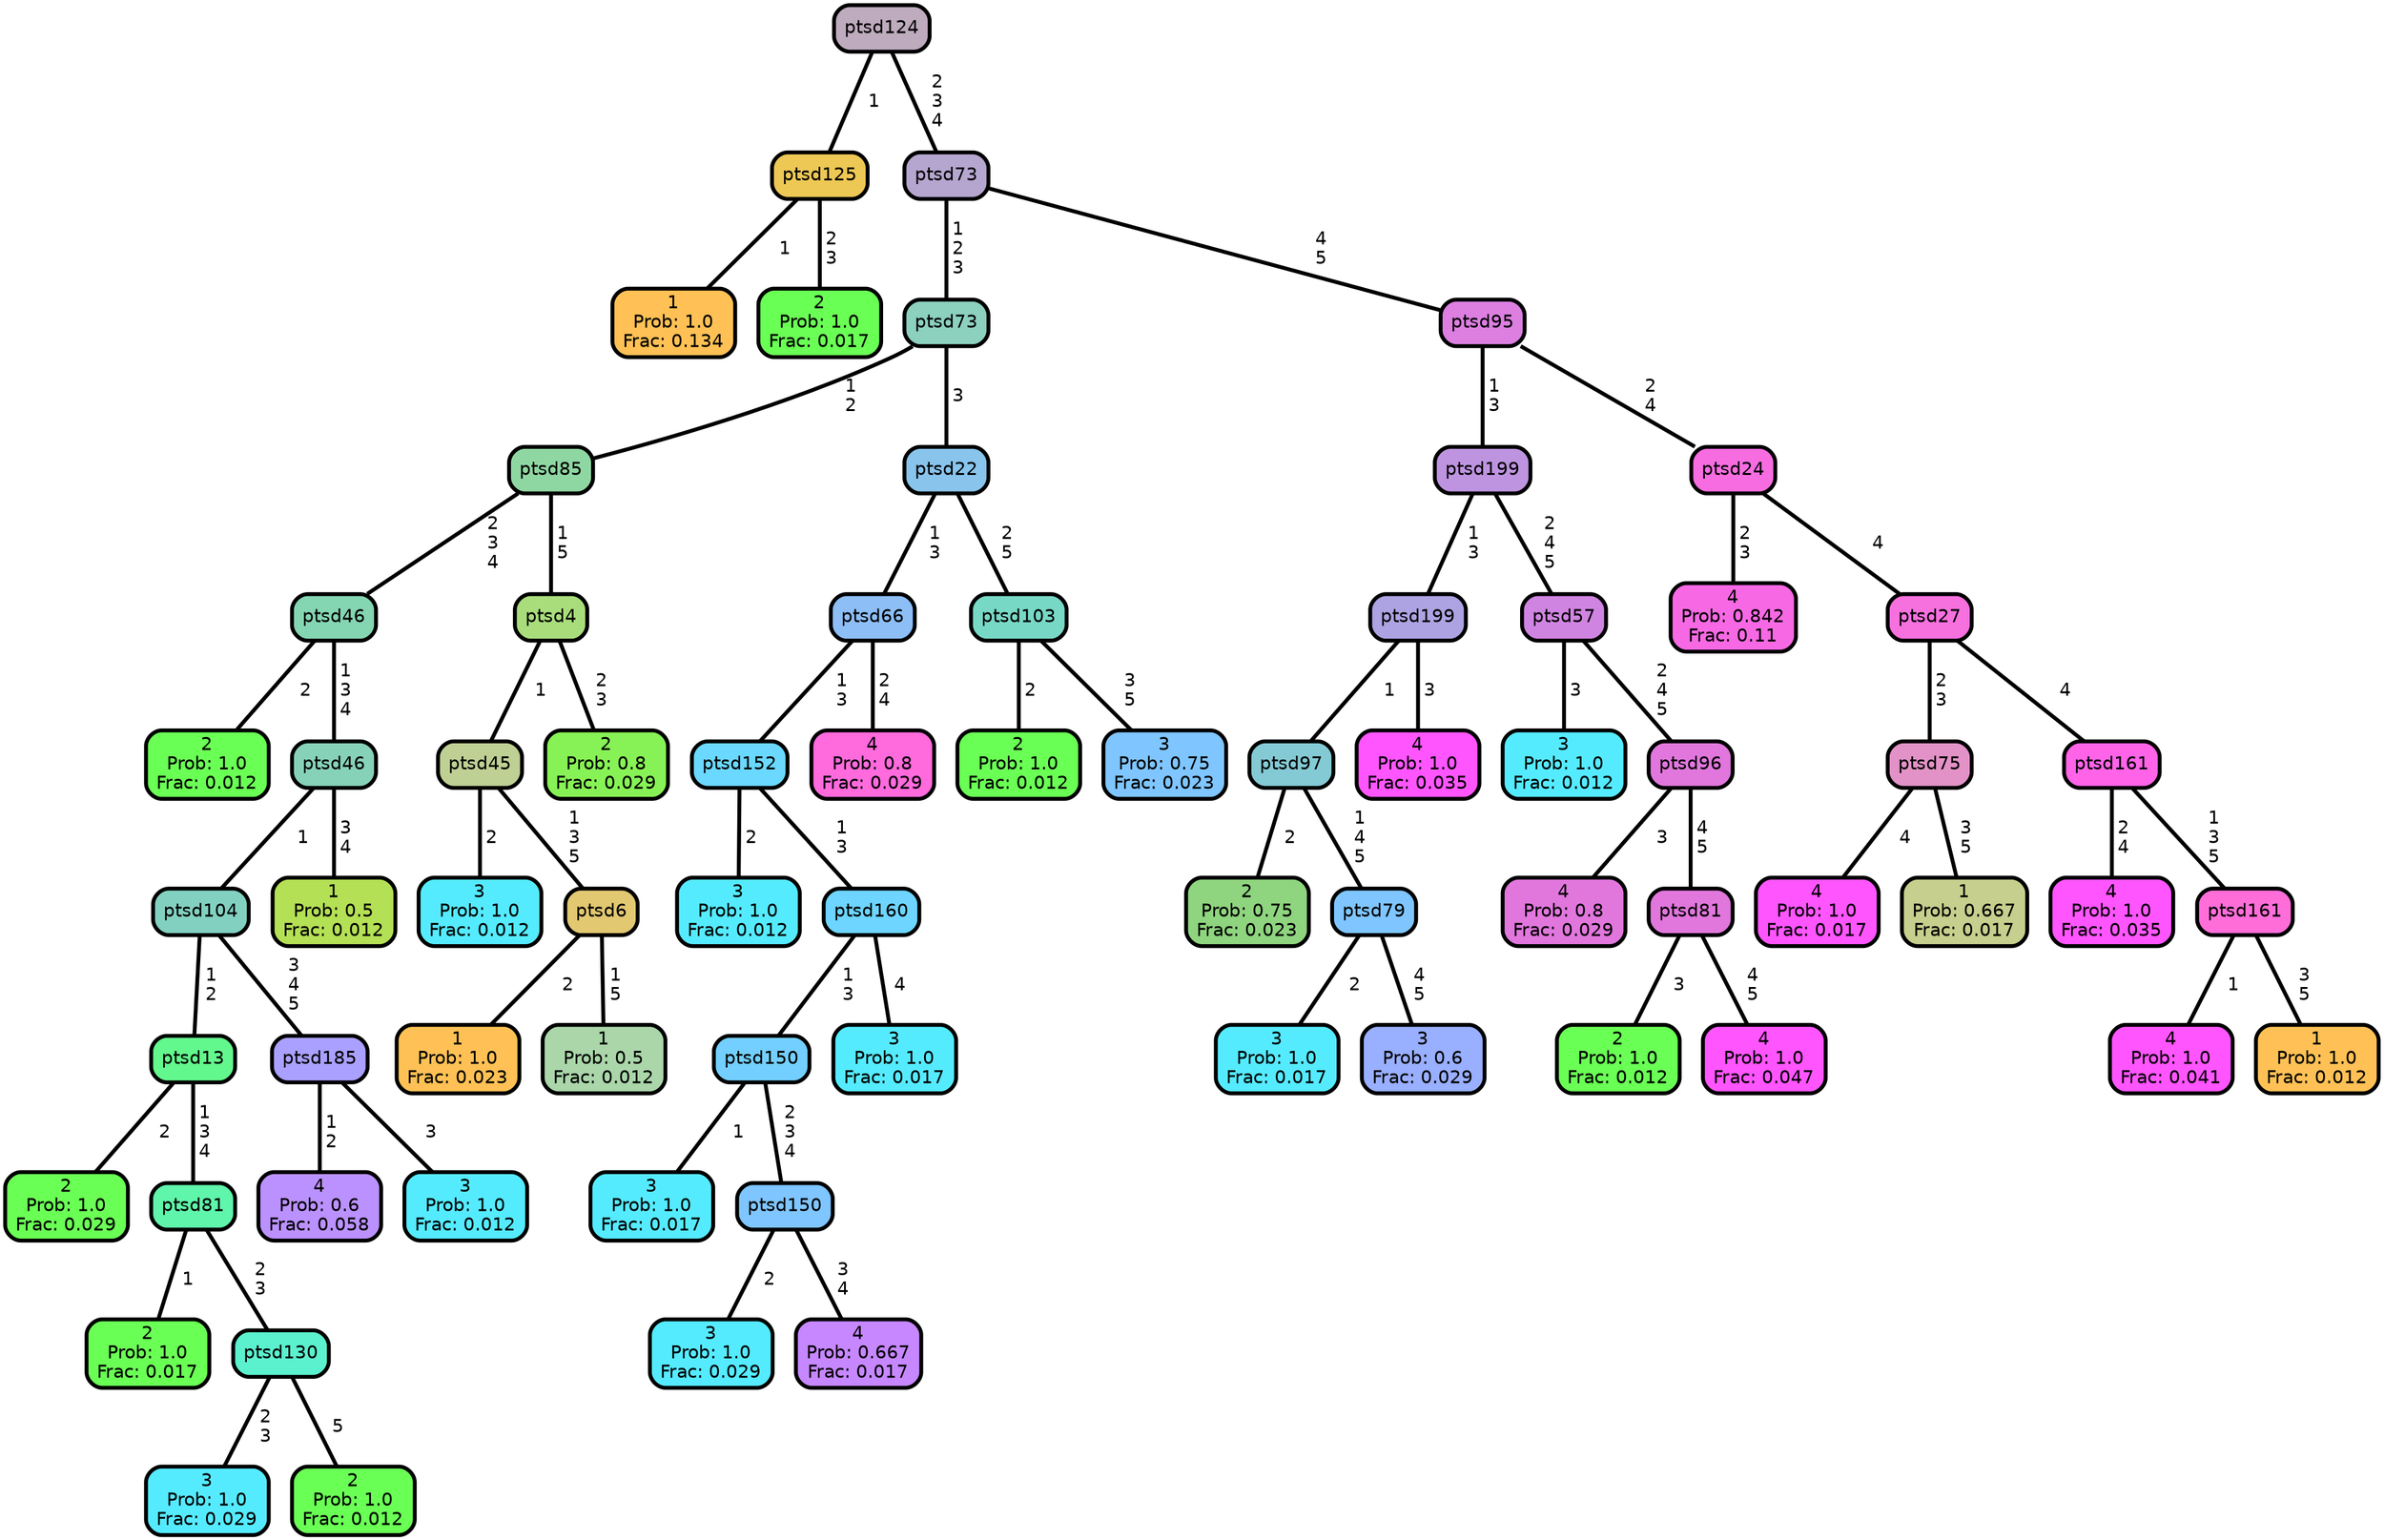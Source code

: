 graph Tree {
node [shape=box, style="filled, rounded",color="black",penwidth="3",fontcolor="black",                 fontname=helvetica] ;
graph [ranksep="0 equally", splines=straight,                 bgcolor=transparent, dpi=200] ;
edge [fontname=helvetica, color=black] ;
0 [label="1
Prob: 1.0
Frac: 0.134", fillcolor="#ffc155"] ;
1 [label="ptsd125", fillcolor="#edc855"] ;
2 [label="2
Prob: 1.0
Frac: 0.017", fillcolor="#6aff55"] ;
3 [label="ptsd124", fillcolor="#beabbd"] ;
4 [label="2
Prob: 1.0
Frac: 0.012", fillcolor="#6aff55"] ;
5 [label="ptsd46", fillcolor="#84d5b2"] ;
6 [label="2
Prob: 1.0
Frac: 0.029", fillcolor="#6aff55"] ;
7 [label="ptsd13", fillcolor="#63f88d"] ;
8 [label="2
Prob: 1.0
Frac: 0.017", fillcolor="#6aff55"] ;
9 [label="ptsd81", fillcolor="#5ff5aa"] ;
10 [label="3
Prob: 1.0
Frac: 0.029", fillcolor="#55ebff"] ;
11 [label="ptsd130", fillcolor="#5bf0ce"] ;
12 [label="2
Prob: 1.0
Frac: 0.012", fillcolor="#6aff55"] ;
13 [label="ptsd104", fillcolor="#82d1c0"] ;
14 [label="4
Prob: 0.6
Frac: 0.058", fillcolor="#bb91ff"] ;
15 [label="ptsd185", fillcolor="#aaa0ff"] ;
16 [label="3
Prob: 1.0
Frac: 0.012", fillcolor="#55ebff"] ;
17 [label="ptsd46", fillcolor="#86d2b8"] ;
18 [label="1
Prob: 0.5
Frac: 0.012", fillcolor="#b4e055"] ;
19 [label="ptsd85", fillcolor="#8fd7a2"] ;
20 [label="3
Prob: 1.0
Frac: 0.012", fillcolor="#55ebff"] ;
21 [label="ptsd45", fillcolor="#bfd094"] ;
22 [label="1
Prob: 1.0
Frac: 0.023", fillcolor="#ffc155"] ;
23 [label="ptsd6", fillcolor="#e2c871"] ;
24 [label="1
Prob: 0.5
Frac: 0.012", fillcolor="#aad6aa"] ;
25 [label="ptsd4", fillcolor="#a9dd7c"] ;
26 [label="2
Prob: 0.8
Frac: 0.029", fillcolor="#87f255"] ;
27 [label="ptsd73", fillcolor="#8cd0be"] ;
28 [label="3
Prob: 1.0
Frac: 0.012", fillcolor="#55ebff"] ;
29 [label="ptsd152", fillcolor="#6ad8ff"] ;
30 [label="3
Prob: 1.0
Frac: 0.017", fillcolor="#55ebff"] ;
31 [label="ptsd150", fillcolor="#73cfff"] ;
32 [label="3
Prob: 1.0
Frac: 0.029", fillcolor="#55ebff"] ;
33 [label="ptsd150", fillcolor="#7fc5ff"] ;
34 [label="4
Prob: 0.667
Frac: 0.017", fillcolor="#c687ff"] ;
35 [label="ptsd160", fillcolor="#6dd5ff"] ;
36 [label="3
Prob: 1.0
Frac: 0.017", fillcolor="#55ebff"] ;
37 [label="ptsd66", fillcolor="#8dbef6"] ;
38 [label="4
Prob: 0.8
Frac: 0.029", fillcolor="#ff6add"] ;
39 [label="ptsd22", fillcolor="#88c4ec"] ;
40 [label="2
Prob: 1.0
Frac: 0.012", fillcolor="#6aff55"] ;
41 [label="ptsd103", fillcolor="#78d8c6"] ;
42 [label="3
Prob: 0.75
Frac: 0.023", fillcolor="#7fc5ff"] ;
43 [label="ptsd73", fillcolor="#b5a6d0"] ;
44 [label="2
Prob: 0.75
Frac: 0.023", fillcolor="#8fd47f"] ;
45 [label="ptsd97", fillcolor="#84cad4"] ;
46 [label="3
Prob: 1.0
Frac: 0.017", fillcolor="#55ebff"] ;
47 [label="ptsd79", fillcolor="#7fc5ff"] ;
48 [label="3
Prob: 0.6
Frac: 0.029", fillcolor="#99afff"] ;
49 [label="ptsd199", fillcolor="#ada3e2"] ;
50 [label="4
Prob: 1.0
Frac: 0.035", fillcolor="#ff55ff"] ;
51 [label="ptsd199", fillcolor="#be94e1"] ;
52 [label="3
Prob: 1.0
Frac: 0.012", fillcolor="#55ebff"] ;
53 [label="ptsd57", fillcolor="#d084e1"] ;
54 [label="4
Prob: 0.8
Frac: 0.029", fillcolor="#e177dd"] ;
55 [label="ptsd96", fillcolor="#e177dd"] ;
56 [label="2
Prob: 1.0
Frac: 0.012", fillcolor="#6aff55"] ;
57 [label="ptsd81", fillcolor="#e177dd"] ;
58 [label="4
Prob: 1.0
Frac: 0.047", fillcolor="#ff55ff"] ;
59 [label="ptsd95", fillcolor="#dc7fe1"] ;
60 [label="4
Prob: 0.842
Frac: 0.11", fillcolor="#f769e4"] ;
61 [label="ptsd24", fillcolor="#f76de1"] ;
62 [label="4
Prob: 1.0
Frac: 0.017", fillcolor="#ff55ff"] ;
63 [label="ptsd75", fillcolor="#e292c6"] ;
64 [label="1
Prob: 0.667
Frac: 0.017", fillcolor="#c6cf8d"] ;
65 [label="ptsd27", fillcolor="#f670de"] ;
66 [label="4
Prob: 1.0
Frac: 0.035", fillcolor="#ff55ff"] ;
67 [label="ptsd161", fillcolor="#ff63e8"] ;
68 [label="4
Prob: 1.0
Frac: 0.041", fillcolor="#ff55ff"] ;
69 [label="ptsd161", fillcolor="#ff6dd9"] ;
70 [label="1
Prob: 1.0
Frac: 0.012", fillcolor="#ffc155"] ;
1 -- 0 [label=" 1",penwidth=3] ;
1 -- 2 [label=" 2\n 3",penwidth=3] ;
3 -- 1 [label=" 1",penwidth=3] ;
3 -- 43 [label=" 2\n 3\n 4",penwidth=3] ;
5 -- 4 [label=" 2",penwidth=3] ;
5 -- 17 [label=" 1\n 3\n 4",penwidth=3] ;
7 -- 6 [label=" 2",penwidth=3] ;
7 -- 9 [label=" 1\n 3\n 4",penwidth=3] ;
9 -- 8 [label=" 1",penwidth=3] ;
9 -- 11 [label=" 2\n 3",penwidth=3] ;
11 -- 10 [label=" 2\n 3",penwidth=3] ;
11 -- 12 [label=" 5",penwidth=3] ;
13 -- 7 [label=" 1\n 2",penwidth=3] ;
13 -- 15 [label=" 3\n 4\n 5",penwidth=3] ;
15 -- 14 [label=" 1\n 2",penwidth=3] ;
15 -- 16 [label=" 3",penwidth=3] ;
17 -- 13 [label=" 1",penwidth=3] ;
17 -- 18 [label=" 3\n 4",penwidth=3] ;
19 -- 5 [label=" 2\n 3\n 4",penwidth=3] ;
19 -- 25 [label=" 1\n 5",penwidth=3] ;
21 -- 20 [label=" 2",penwidth=3] ;
21 -- 23 [label=" 1\n 3\n 5",penwidth=3] ;
23 -- 22 [label=" 2",penwidth=3] ;
23 -- 24 [label=" 1\n 5",penwidth=3] ;
25 -- 21 [label=" 1",penwidth=3] ;
25 -- 26 [label=" 2\n 3",penwidth=3] ;
27 -- 19 [label=" 1\n 2",penwidth=3] ;
27 -- 39 [label=" 3",penwidth=3] ;
29 -- 28 [label=" 2",penwidth=3] ;
29 -- 35 [label=" 1\n 3",penwidth=3] ;
31 -- 30 [label=" 1",penwidth=3] ;
31 -- 33 [label=" 2\n 3\n 4",penwidth=3] ;
33 -- 32 [label=" 2",penwidth=3] ;
33 -- 34 [label=" 3\n 4",penwidth=3] ;
35 -- 31 [label=" 1\n 3",penwidth=3] ;
35 -- 36 [label=" 4",penwidth=3] ;
37 -- 29 [label=" 1\n 3",penwidth=3] ;
37 -- 38 [label=" 2\n 4",penwidth=3] ;
39 -- 37 [label=" 1\n 3",penwidth=3] ;
39 -- 41 [label=" 2\n 5",penwidth=3] ;
41 -- 40 [label=" 2",penwidth=3] ;
41 -- 42 [label=" 3\n 5",penwidth=3] ;
43 -- 27 [label=" 1\n 2\n 3",penwidth=3] ;
43 -- 59 [label=" 4\n 5",penwidth=3] ;
45 -- 44 [label=" 2",penwidth=3] ;
45 -- 47 [label=" 1\n 4\n 5",penwidth=3] ;
47 -- 46 [label=" 2",penwidth=3] ;
47 -- 48 [label=" 4\n 5",penwidth=3] ;
49 -- 45 [label=" 1",penwidth=3] ;
49 -- 50 [label=" 3",penwidth=3] ;
51 -- 49 [label=" 1\n 3",penwidth=3] ;
51 -- 53 [label=" 2\n 4\n 5",penwidth=3] ;
53 -- 52 [label=" 3",penwidth=3] ;
53 -- 55 [label=" 2\n 4\n 5",penwidth=3] ;
55 -- 54 [label=" 3",penwidth=3] ;
55 -- 57 [label=" 4\n 5",penwidth=3] ;
57 -- 56 [label=" 3",penwidth=3] ;
57 -- 58 [label=" 4\n 5",penwidth=3] ;
59 -- 51 [label=" 1\n 3",penwidth=3] ;
59 -- 61 [label=" 2\n 4",penwidth=3] ;
61 -- 60 [label=" 2\n 3",penwidth=3] ;
61 -- 65 [label=" 4",penwidth=3] ;
63 -- 62 [label=" 4",penwidth=3] ;
63 -- 64 [label=" 3\n 5",penwidth=3] ;
65 -- 63 [label=" 2\n 3",penwidth=3] ;
65 -- 67 [label=" 4",penwidth=3] ;
67 -- 66 [label=" 2\n 4",penwidth=3] ;
67 -- 69 [label=" 1\n 3\n 5",penwidth=3] ;
69 -- 68 [label=" 1",penwidth=3] ;
69 -- 70 [label=" 3\n 5",penwidth=3] ;
{rank = same;}}